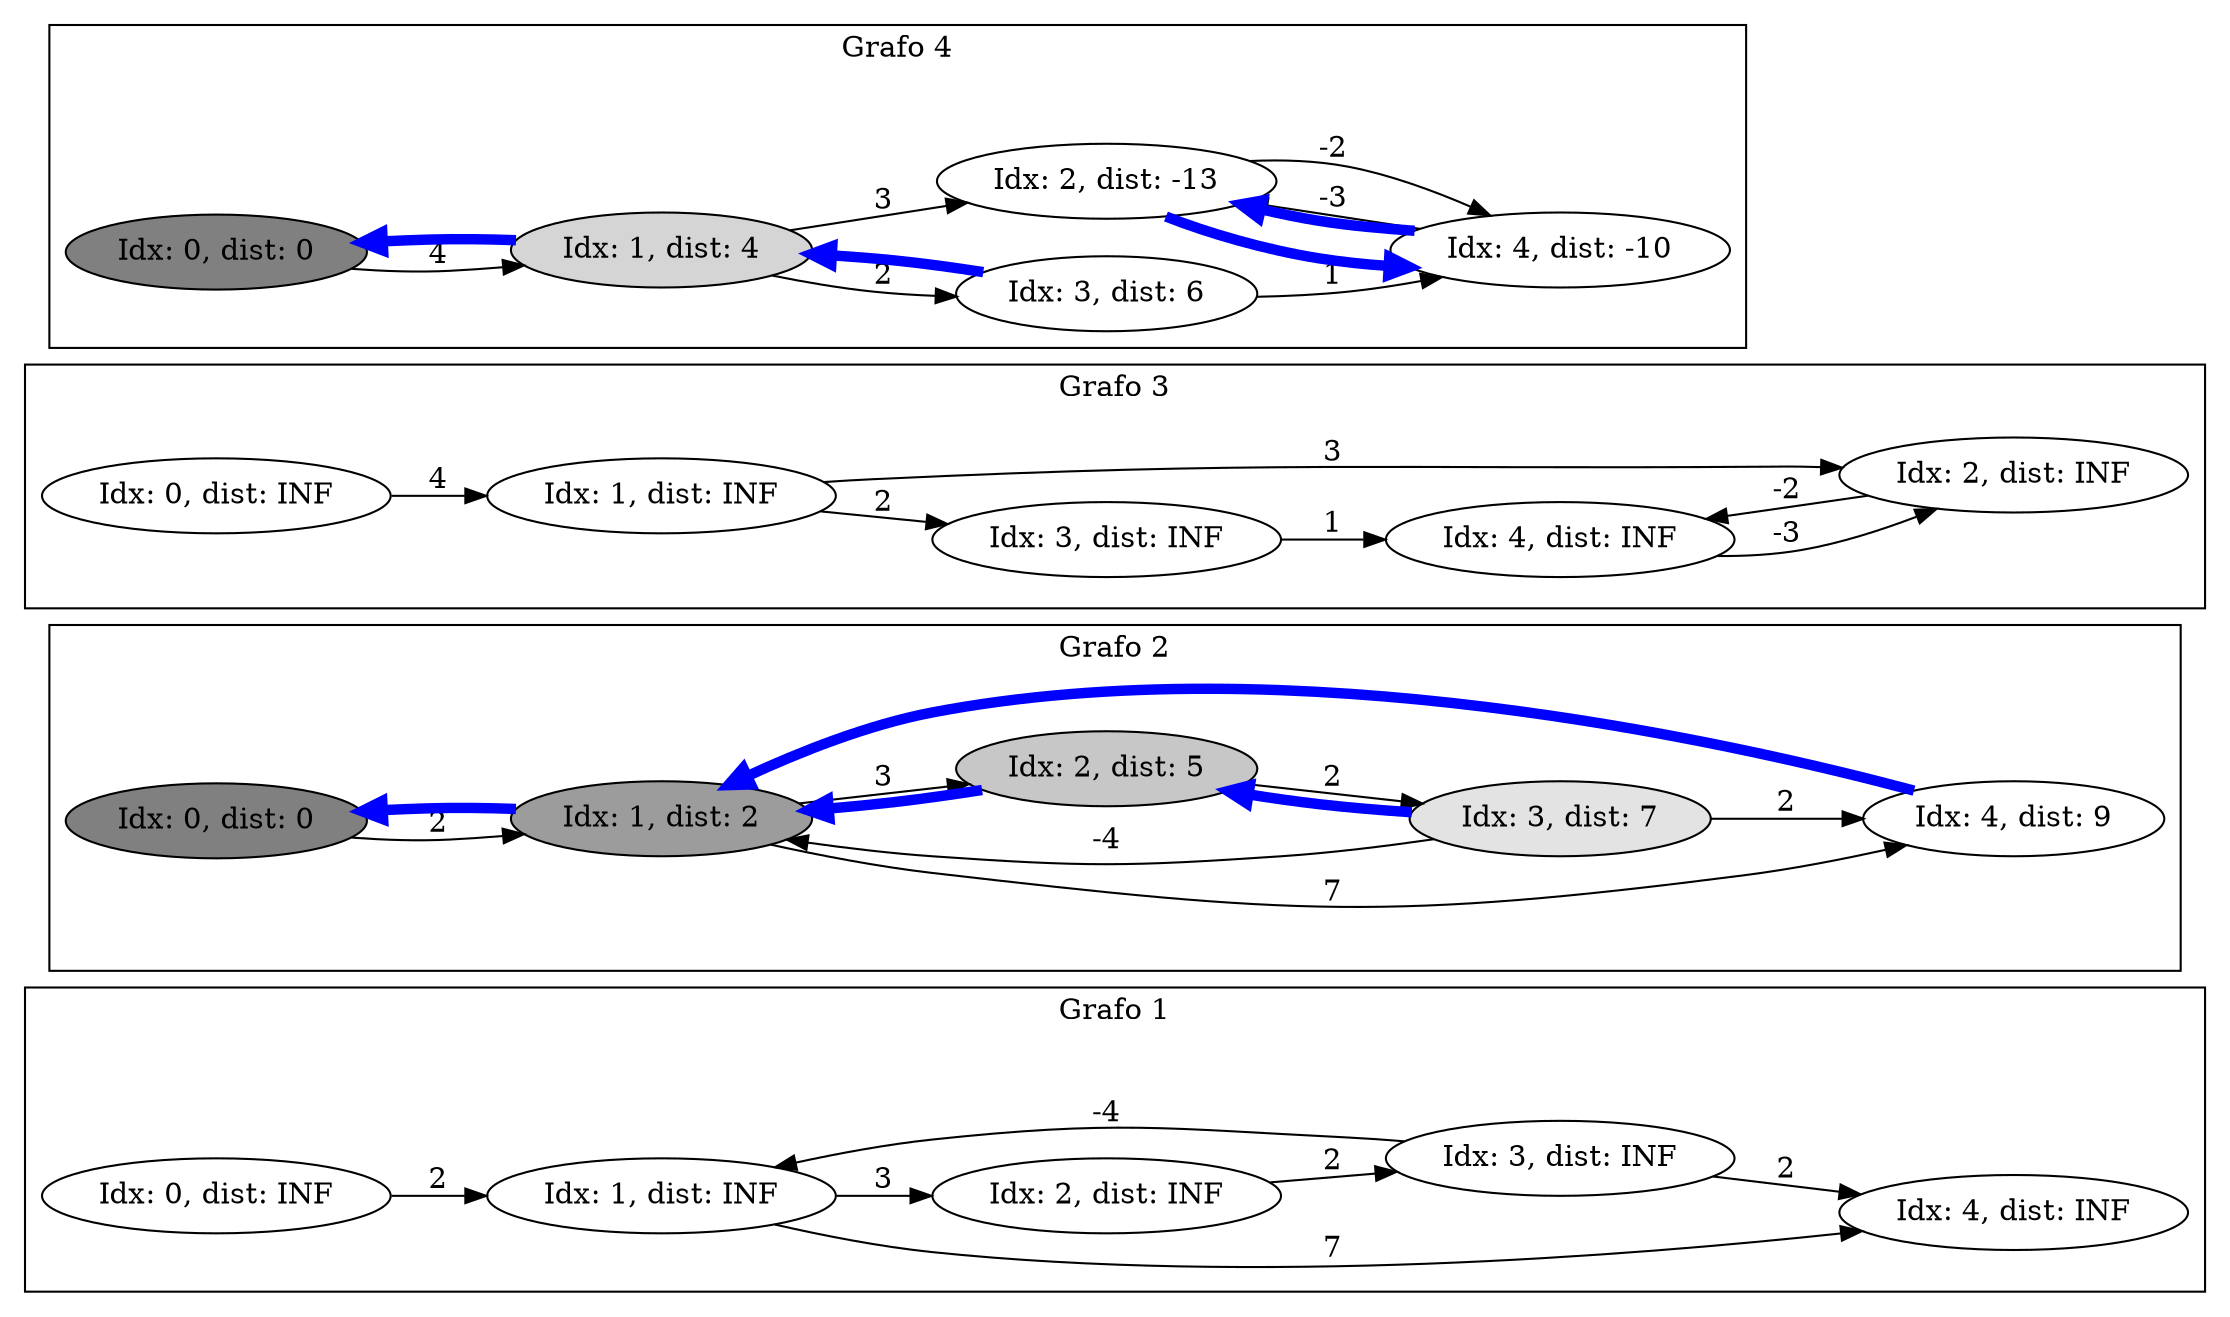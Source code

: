 digraph g
{ 
node [shape=none]
rankdir="LR"
subgraph cluster_0 {
label = "Grafo 1";
node_0_0
[ shape = oval; fillcolor = "0.0 0.0 inf"; style=filled; label = "Idx: 0, dist: INF" ];
node_0_0 -> node_1_0 [ label="2", len=0.2 ]
node_1_0
[ shape = oval; fillcolor = "0.0 0.0 inf"; style=filled; label = "Idx: 1, dist: INF" ];
node_1_0 -> node_4_0 [ label="7", len=0.7 ]
node_1_0 -> node_2_0 [ label="3", len=0.3 ]
node_2_0
[ shape = oval; fillcolor = "0.0 0.0 inf"; style=filled; label = "Idx: 2, dist: INF" ];
node_2_0 -> node_3_0 [ label="2", len=0.2 ]
node_3_0
[ shape = oval; fillcolor = "0.0 0.0 inf"; style=filled; label = "Idx: 3, dist: INF" ];
node_3_0 -> node_1_0 [ label="-4", len=-0.4 ]
node_3_0 -> node_4_0 [ label="2", len=0.2 ]
node_4_0
[ shape = oval; fillcolor = "0.0 0.0 inf"; style=filled; label = "Idx: 4, dist: INF" ];
}
subgraph cluster_1 {
label = "Grafo 2";
node_0_1
[ shape = oval; fillcolor = "0.0 0.0 0.5"; style=filled; label = "Idx: 0, dist: 0" ];
node_0_1 -> node_1_1 [ label="2", len=0.2 ]
node_1_1
[ shape = oval; fillcolor = "0.0 0.0 0.611111"; style=filled; label = "Idx: 1, dist: 2" ];
node_1_1 -> node_4_1 [ label="7", len=0.7 ]
node_1_1 -> node_2_1 [ label="3", len=0.3 ]
node_1_1 -> node_0_1 [ color=blue, penwidth=5, len=0.1 ]
node_2_1
[ shape = oval; fillcolor = "0.0 0.0 0.777778"; style=filled; label = "Idx: 2, dist: 5" ];
node_2_1 -> node_3_1 [ label="2", len=0.2 ]
node_2_1 -> node_1_1 [ color=blue, penwidth=5, len=0.1 ]
node_3_1
[ shape = oval; fillcolor = "0.0 0.0 0.888889"; style=filled; label = "Idx: 3, dist: 7" ];
node_3_1 -> node_1_1 [ label="-4", len=-0.4 ]
node_3_1 -> node_4_1 [ label="2", len=0.2 ]
node_3_1 -> node_2_1 [ color=blue, penwidth=5, len=0.1 ]
node_4_1
[ shape = oval; fillcolor = "0.0 0.0 1"; style=filled; label = "Idx: 4, dist: 9" ];
node_4_1 -> node_1_1 [ color=blue, penwidth=5, len=0.1 ]
}
subgraph cluster_2 {
label = "Grafo 3";
node_0_2
[ shape = oval; fillcolor = "0.0 0.0 inf"; style=filled; label = "Idx: 0, dist: INF" ];
node_0_2 -> node_1_2 [ label="4", len=0.4 ]
node_1_2
[ shape = oval; fillcolor = "0.0 0.0 inf"; style=filled; label = "Idx: 1, dist: INF" ];
node_1_2 -> node_3_2 [ label="2", len=0.2 ]
node_1_2 -> node_2_2 [ label="3", len=0.3 ]
node_2_2
[ shape = oval; fillcolor = "0.0 0.0 inf"; style=filled; label = "Idx: 2, dist: INF" ];
node_2_2 -> node_4_2 [ label="-2", len=-0.2 ]
node_3_2
[ shape = oval; fillcolor = "0.0 0.0 inf"; style=filled; label = "Idx: 3, dist: INF" ];
node_3_2 -> node_4_2 [ label="1", len=0.1 ]
node_4_2
[ shape = oval; fillcolor = "0.0 0.0 inf"; style=filled; label = "Idx: 4, dist: INF" ];
node_4_2 -> node_2_2 [ label="-3", len=-0.3 ]
}
subgraph cluster_3 {
label = "Grafo 4";
node_0_3
[ shape = oval; fillcolor = "0.0 0.0 0.5"; style=filled; label = "Idx: 0, dist: 0" ];
node_0_3 -> node_1_3 [ label="4", len=0.4 ]
node_1_3
[ shape = oval; fillcolor = "0.0 0.0 0.833333"; style=filled; label = "Idx: 1, dist: 4" ];
node_1_3 -> node_3_3 [ label="2", len=0.2 ]
node_1_3 -> node_2_3 [ label="3", len=0.3 ]
node_1_3 -> node_0_3 [ color=blue, penwidth=5, len=0.1 ]
node_2_3
[ shape = oval; fillcolor = "0.0 0.0 1.58333"; style=filled; label = "Idx: 2, dist: -13" ];
node_2_3 -> node_4_3 [ label="-2", len=-0.2 ]
node_2_3 -> node_4_3 [ color=blue, penwidth=5, len=0.1 ]
node_3_3
[ shape = oval; fillcolor = "0.0 0.0 1"; style=filled; label = "Idx: 3, dist: 6" ];
node_3_3 -> node_4_3 [ label="1", len=0.1 ]
node_3_3 -> node_1_3 [ color=blue, penwidth=5, len=0.1 ]
node_4_3
[ shape = oval; fillcolor = "0.0 0.0 1.33333"; style=filled; label = "Idx: 4, dist: -10" ];
node_4_3 -> node_2_3 [ label="-3", len=-0.3 ]
node_4_3 -> node_2_3 [ color=blue, penwidth=5, len=0.1 ]
}
}
